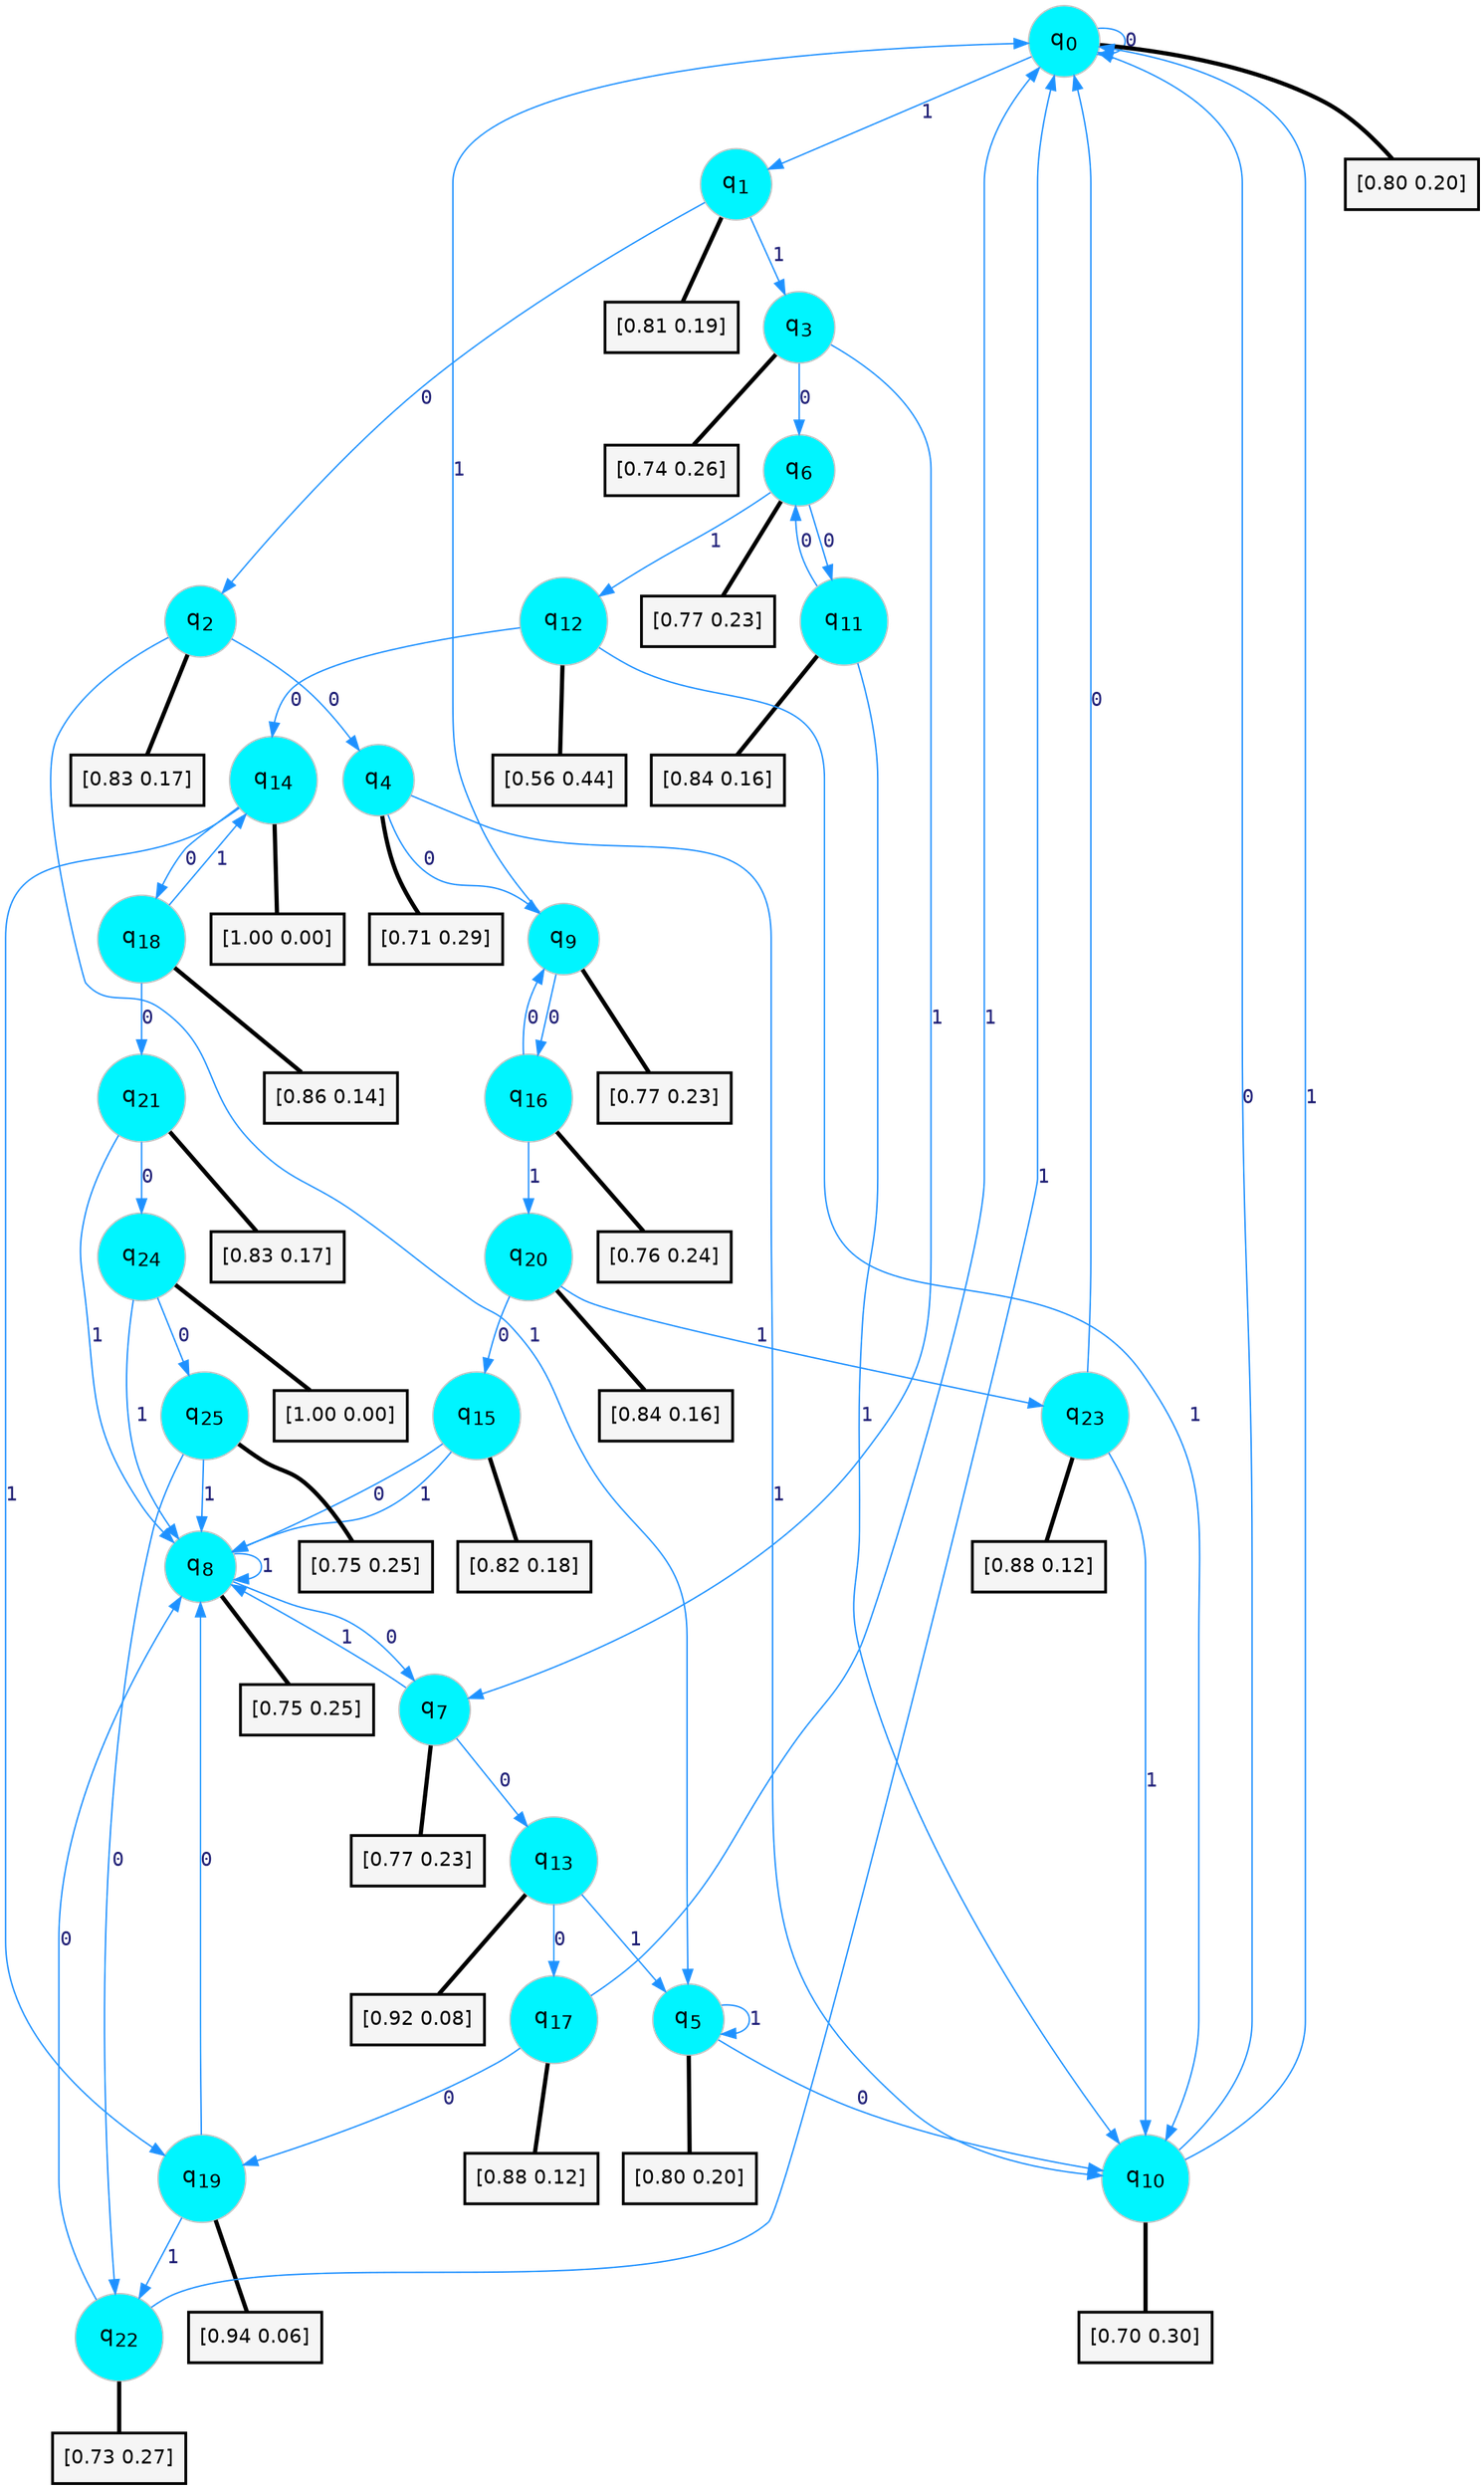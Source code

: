 digraph G {
graph [
bgcolor=transparent, dpi=300, rankdir=TD, size="40,25"];
node [
color=gray, fillcolor=turquoise1, fontcolor=black, fontname=Helvetica, fontsize=16, fontweight=bold, shape=circle, style=filled];
edge [
arrowsize=1, color=dodgerblue1, fontcolor=midnightblue, fontname=courier, fontweight=bold, penwidth=1, style=solid, weight=20];
0[label=<q<SUB>0</SUB>>];
1[label=<q<SUB>1</SUB>>];
2[label=<q<SUB>2</SUB>>];
3[label=<q<SUB>3</SUB>>];
4[label=<q<SUB>4</SUB>>];
5[label=<q<SUB>5</SUB>>];
6[label=<q<SUB>6</SUB>>];
7[label=<q<SUB>7</SUB>>];
8[label=<q<SUB>8</SUB>>];
9[label=<q<SUB>9</SUB>>];
10[label=<q<SUB>10</SUB>>];
11[label=<q<SUB>11</SUB>>];
12[label=<q<SUB>12</SUB>>];
13[label=<q<SUB>13</SUB>>];
14[label=<q<SUB>14</SUB>>];
15[label=<q<SUB>15</SUB>>];
16[label=<q<SUB>16</SUB>>];
17[label=<q<SUB>17</SUB>>];
18[label=<q<SUB>18</SUB>>];
19[label=<q<SUB>19</SUB>>];
20[label=<q<SUB>20</SUB>>];
21[label=<q<SUB>21</SUB>>];
22[label=<q<SUB>22</SUB>>];
23[label=<q<SUB>23</SUB>>];
24[label=<q<SUB>24</SUB>>];
25[label=<q<SUB>25</SUB>>];
26[label="[0.80 0.20]", shape=box,fontcolor=black, fontname=Helvetica, fontsize=14, penwidth=2, fillcolor=whitesmoke,color=black];
27[label="[0.81 0.19]", shape=box,fontcolor=black, fontname=Helvetica, fontsize=14, penwidth=2, fillcolor=whitesmoke,color=black];
28[label="[0.83 0.17]", shape=box,fontcolor=black, fontname=Helvetica, fontsize=14, penwidth=2, fillcolor=whitesmoke,color=black];
29[label="[0.74 0.26]", shape=box,fontcolor=black, fontname=Helvetica, fontsize=14, penwidth=2, fillcolor=whitesmoke,color=black];
30[label="[0.71 0.29]", shape=box,fontcolor=black, fontname=Helvetica, fontsize=14, penwidth=2, fillcolor=whitesmoke,color=black];
31[label="[0.80 0.20]", shape=box,fontcolor=black, fontname=Helvetica, fontsize=14, penwidth=2, fillcolor=whitesmoke,color=black];
32[label="[0.77 0.23]", shape=box,fontcolor=black, fontname=Helvetica, fontsize=14, penwidth=2, fillcolor=whitesmoke,color=black];
33[label="[0.77 0.23]", shape=box,fontcolor=black, fontname=Helvetica, fontsize=14, penwidth=2, fillcolor=whitesmoke,color=black];
34[label="[0.75 0.25]", shape=box,fontcolor=black, fontname=Helvetica, fontsize=14, penwidth=2, fillcolor=whitesmoke,color=black];
35[label="[0.77 0.23]", shape=box,fontcolor=black, fontname=Helvetica, fontsize=14, penwidth=2, fillcolor=whitesmoke,color=black];
36[label="[0.70 0.30]", shape=box,fontcolor=black, fontname=Helvetica, fontsize=14, penwidth=2, fillcolor=whitesmoke,color=black];
37[label="[0.84 0.16]", shape=box,fontcolor=black, fontname=Helvetica, fontsize=14, penwidth=2, fillcolor=whitesmoke,color=black];
38[label="[0.56 0.44]", shape=box,fontcolor=black, fontname=Helvetica, fontsize=14, penwidth=2, fillcolor=whitesmoke,color=black];
39[label="[0.92 0.08]", shape=box,fontcolor=black, fontname=Helvetica, fontsize=14, penwidth=2, fillcolor=whitesmoke,color=black];
40[label="[1.00 0.00]", shape=box,fontcolor=black, fontname=Helvetica, fontsize=14, penwidth=2, fillcolor=whitesmoke,color=black];
41[label="[0.82 0.18]", shape=box,fontcolor=black, fontname=Helvetica, fontsize=14, penwidth=2, fillcolor=whitesmoke,color=black];
42[label="[0.76 0.24]", shape=box,fontcolor=black, fontname=Helvetica, fontsize=14, penwidth=2, fillcolor=whitesmoke,color=black];
43[label="[0.88 0.12]", shape=box,fontcolor=black, fontname=Helvetica, fontsize=14, penwidth=2, fillcolor=whitesmoke,color=black];
44[label="[0.86 0.14]", shape=box,fontcolor=black, fontname=Helvetica, fontsize=14, penwidth=2, fillcolor=whitesmoke,color=black];
45[label="[0.94 0.06]", shape=box,fontcolor=black, fontname=Helvetica, fontsize=14, penwidth=2, fillcolor=whitesmoke,color=black];
46[label="[0.84 0.16]", shape=box,fontcolor=black, fontname=Helvetica, fontsize=14, penwidth=2, fillcolor=whitesmoke,color=black];
47[label="[0.83 0.17]", shape=box,fontcolor=black, fontname=Helvetica, fontsize=14, penwidth=2, fillcolor=whitesmoke,color=black];
48[label="[0.73 0.27]", shape=box,fontcolor=black, fontname=Helvetica, fontsize=14, penwidth=2, fillcolor=whitesmoke,color=black];
49[label="[0.88 0.12]", shape=box,fontcolor=black, fontname=Helvetica, fontsize=14, penwidth=2, fillcolor=whitesmoke,color=black];
50[label="[1.00 0.00]", shape=box,fontcolor=black, fontname=Helvetica, fontsize=14, penwidth=2, fillcolor=whitesmoke,color=black];
51[label="[0.75 0.25]", shape=box,fontcolor=black, fontname=Helvetica, fontsize=14, penwidth=2, fillcolor=whitesmoke,color=black];
0->0 [label=0];
0->1 [label=1];
0->26 [arrowhead=none, penwidth=3,color=black];
1->2 [label=0];
1->3 [label=1];
1->27 [arrowhead=none, penwidth=3,color=black];
2->4 [label=0];
2->5 [label=1];
2->28 [arrowhead=none, penwidth=3,color=black];
3->6 [label=0];
3->7 [label=1];
3->29 [arrowhead=none, penwidth=3,color=black];
4->9 [label=0];
4->10 [label=1];
4->30 [arrowhead=none, penwidth=3,color=black];
5->10 [label=0];
5->5 [label=1];
5->31 [arrowhead=none, penwidth=3,color=black];
6->11 [label=0];
6->12 [label=1];
6->32 [arrowhead=none, penwidth=3,color=black];
7->13 [label=0];
7->8 [label=1];
7->33 [arrowhead=none, penwidth=3,color=black];
8->7 [label=0];
8->8 [label=1];
8->34 [arrowhead=none, penwidth=3,color=black];
9->16 [label=0];
9->0 [label=1];
9->35 [arrowhead=none, penwidth=3,color=black];
10->0 [label=0];
10->0 [label=1];
10->36 [arrowhead=none, penwidth=3,color=black];
11->6 [label=0];
11->10 [label=1];
11->37 [arrowhead=none, penwidth=3,color=black];
12->14 [label=0];
12->10 [label=1];
12->38 [arrowhead=none, penwidth=3,color=black];
13->17 [label=0];
13->5 [label=1];
13->39 [arrowhead=none, penwidth=3,color=black];
14->18 [label=0];
14->19 [label=1];
14->40 [arrowhead=none, penwidth=3,color=black];
15->8 [label=0];
15->8 [label=1];
15->41 [arrowhead=none, penwidth=3,color=black];
16->9 [label=0];
16->20 [label=1];
16->42 [arrowhead=none, penwidth=3,color=black];
17->19 [label=0];
17->0 [label=1];
17->43 [arrowhead=none, penwidth=3,color=black];
18->21 [label=0];
18->14 [label=1];
18->44 [arrowhead=none, penwidth=3,color=black];
19->8 [label=0];
19->22 [label=1];
19->45 [arrowhead=none, penwidth=3,color=black];
20->15 [label=0];
20->23 [label=1];
20->46 [arrowhead=none, penwidth=3,color=black];
21->24 [label=0];
21->8 [label=1];
21->47 [arrowhead=none, penwidth=3,color=black];
22->8 [label=0];
22->0 [label=1];
22->48 [arrowhead=none, penwidth=3,color=black];
23->0 [label=0];
23->10 [label=1];
23->49 [arrowhead=none, penwidth=3,color=black];
24->25 [label=0];
24->8 [label=1];
24->50 [arrowhead=none, penwidth=3,color=black];
25->22 [label=0];
25->8 [label=1];
25->51 [arrowhead=none, penwidth=3,color=black];
}
